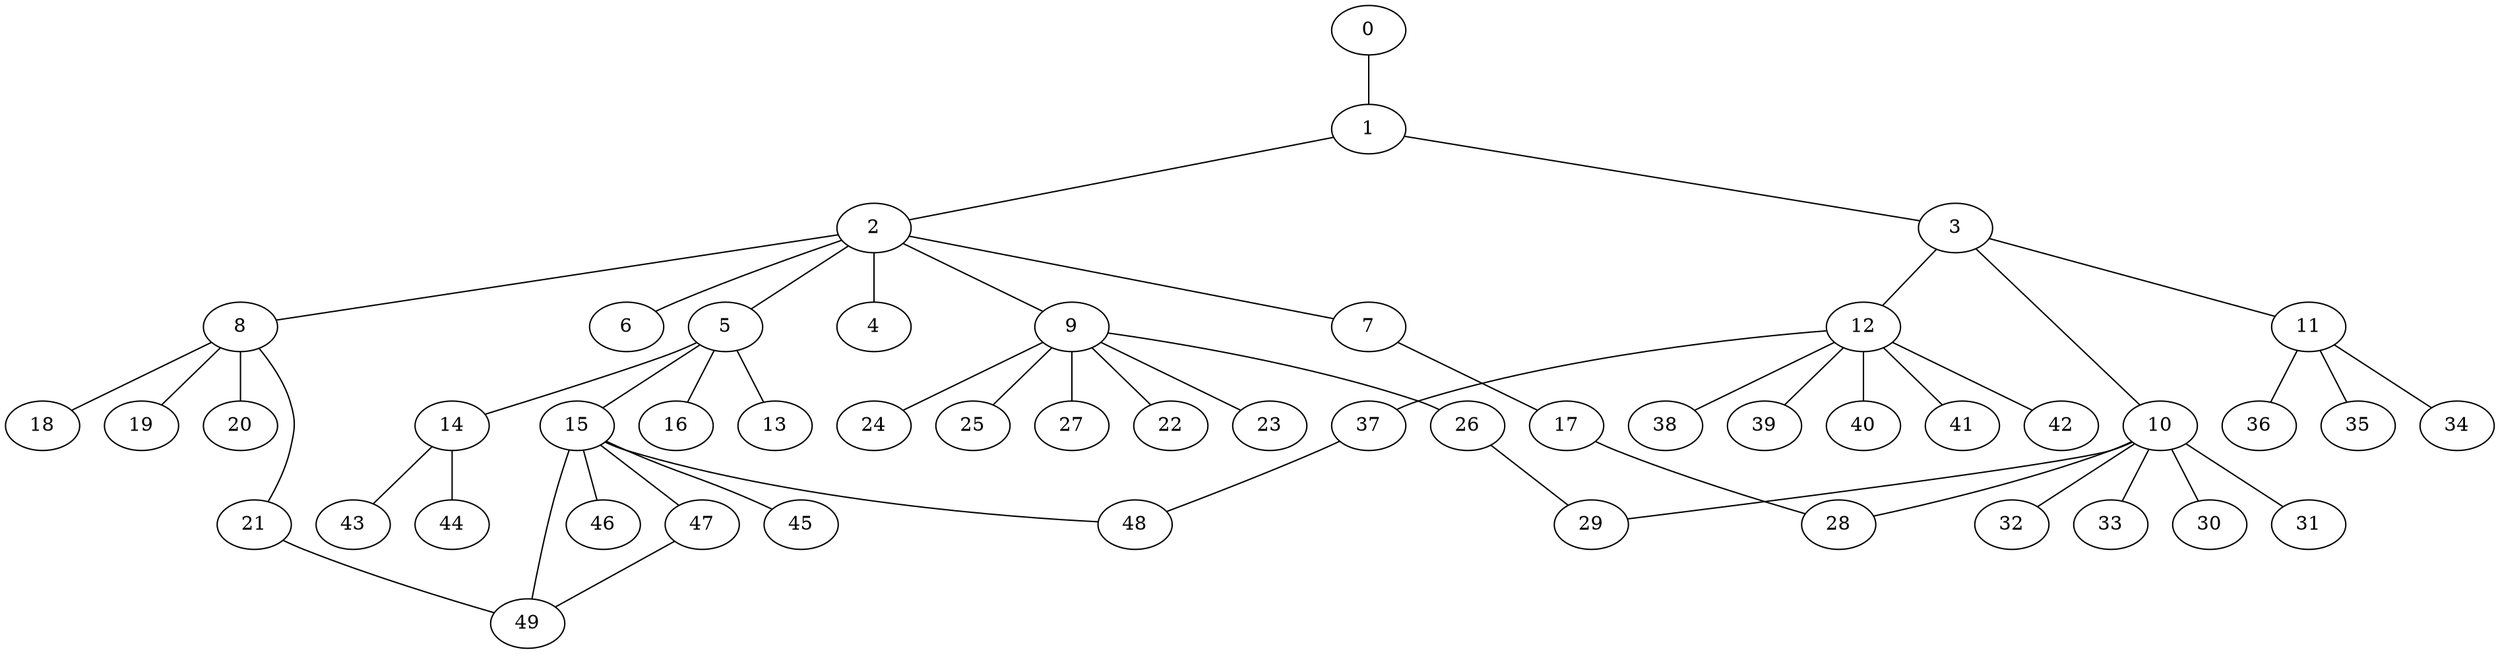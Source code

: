 
graph graphname {
    0 -- 1
1 -- 2
1 -- 3
2 -- 4
2 -- 5
2 -- 6
2 -- 7
2 -- 8
2 -- 9
3 -- 10
3 -- 11
3 -- 12
5 -- 16
5 -- 13
5 -- 14
5 -- 15
7 -- 17
8 -- 19
8 -- 20
8 -- 18
8 -- 21
9 -- 22
9 -- 23
9 -- 24
9 -- 25
9 -- 26
9 -- 27
10 -- 32
10 -- 33
10 -- 28
10 -- 29
10 -- 30
10 -- 31
11 -- 35
11 -- 34
11 -- 36
12 -- 37
12 -- 38
12 -- 39
12 -- 40
12 -- 41
12 -- 42
14 -- 43
14 -- 44
15 -- 45
15 -- 46
15 -- 47
15 -- 48
15 -- 49
17 -- 28
21 -- 49
26 -- 29
37 -- 48
47 -- 49

}
